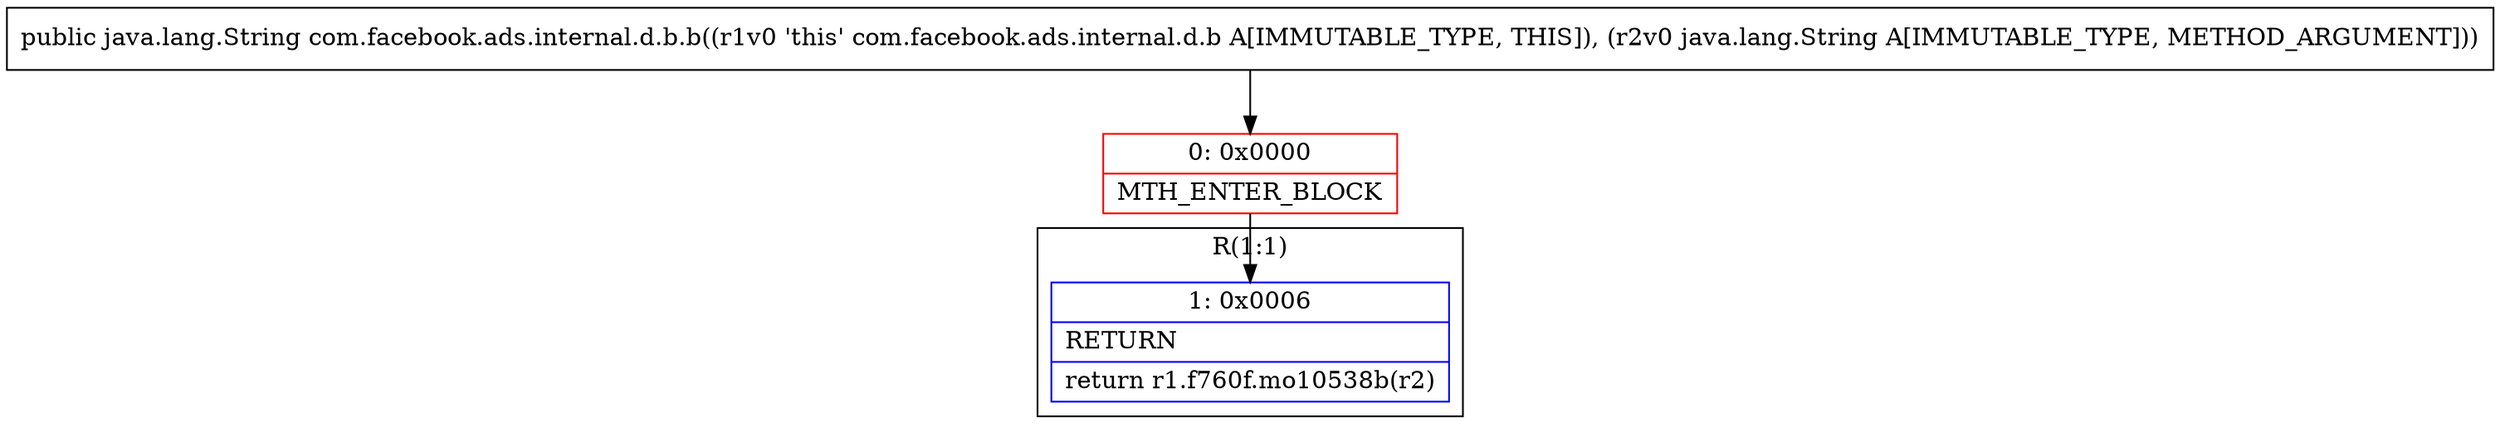 digraph "CFG forcom.facebook.ads.internal.d.b.b(Ljava\/lang\/String;)Ljava\/lang\/String;" {
subgraph cluster_Region_1988943594 {
label = "R(1:1)";
node [shape=record,color=blue];
Node_1 [shape=record,label="{1\:\ 0x0006|RETURN\l|return r1.f760f.mo10538b(r2)\l}"];
}
Node_0 [shape=record,color=red,label="{0\:\ 0x0000|MTH_ENTER_BLOCK\l}"];
MethodNode[shape=record,label="{public java.lang.String com.facebook.ads.internal.d.b.b((r1v0 'this' com.facebook.ads.internal.d.b A[IMMUTABLE_TYPE, THIS]), (r2v0 java.lang.String A[IMMUTABLE_TYPE, METHOD_ARGUMENT])) }"];
MethodNode -> Node_0;
Node_0 -> Node_1;
}

